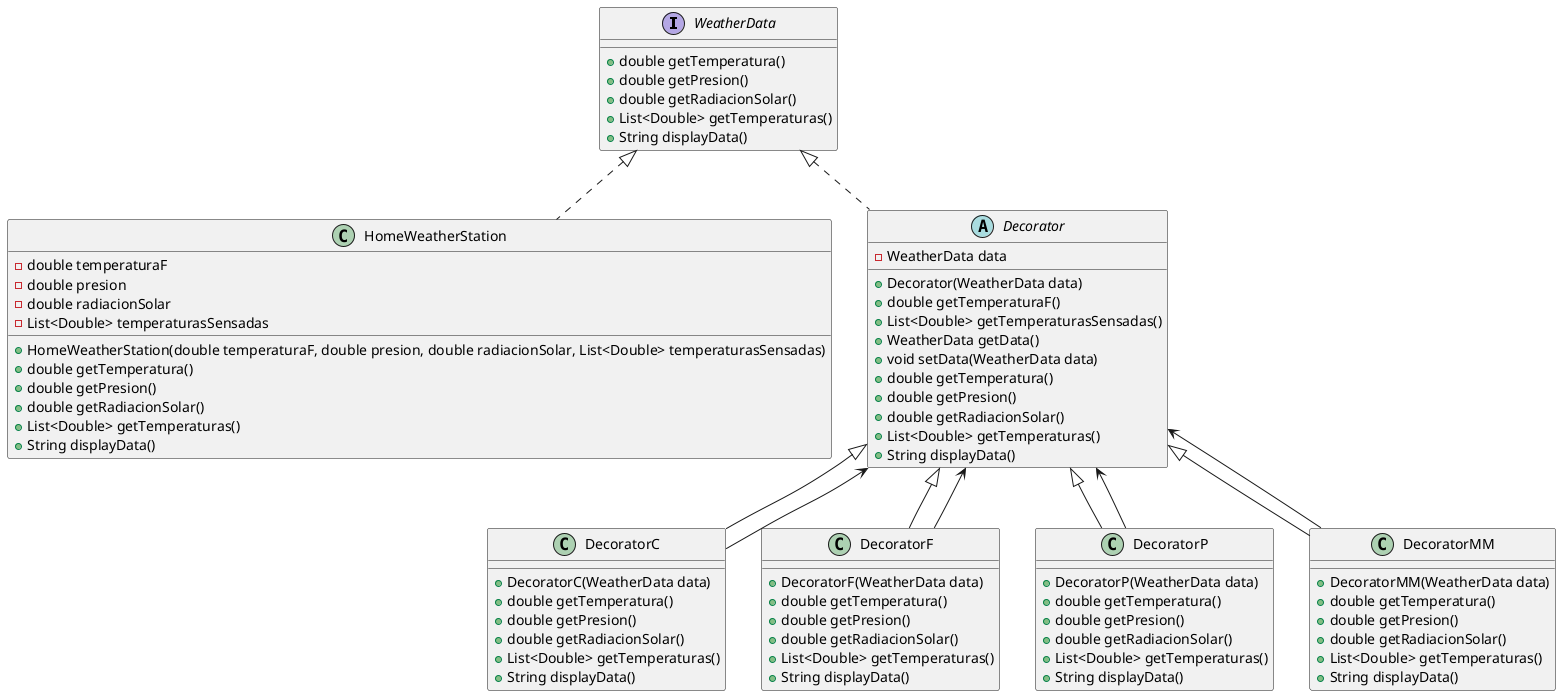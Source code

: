 @startuml

interface WeatherData {
    +double getTemperatura()
    +double getPresion()
    +double getRadiacionSolar()
    +List<Double> getTemperaturas()
    +String displayData()
}

class HomeWeatherStation implements WeatherData {
    -double temperaturaF
    -double presion
    -double radiacionSolar
    -List<Double> temperaturasSensadas
    +HomeWeatherStation(double temperaturaF, double presion, double radiacionSolar, List<Double> temperaturasSensadas)
    +double getTemperatura()
    +double getPresion()
    +double getRadiacionSolar()
    +List<Double> getTemperaturas()
    +String displayData()
}

abstract class Decorator implements WeatherData {
    -WeatherData data
    +Decorator(WeatherData data)
    +double getTemperaturaF()
    +List<Double> getTemperaturasSensadas()
    +WeatherData getData()
    +void setData(WeatherData data)
    +double getTemperatura()
    +double getPresion()
    +double getRadiacionSolar()
    +List<Double> getTemperaturas()
    +String displayData()
}

class DecoratorC extends Decorator {
    +DecoratorC(WeatherData data)
    +double getTemperatura()
    +double getPresion()
    +double getRadiacionSolar()
    +List<Double> getTemperaturas()
    +String displayData()
}

class DecoratorF extends Decorator {
    +DecoratorF(WeatherData data)
    +double getTemperatura()
    +double getPresion()
    +double getRadiacionSolar()
    +List<Double> getTemperaturas()
    +String displayData()
}

class DecoratorP extends Decorator {
    +DecoratorP(WeatherData data)
    +double getTemperatura()
    +double getPresion()
    +double getRadiacionSolar()
    +List<Double> getTemperaturas()
    +String displayData()
}

class DecoratorMM extends Decorator {
    +DecoratorMM(WeatherData data)
    +double getTemperatura()
    +double getPresion()
    +double getRadiacionSolar()
    +List<Double> getTemperaturas()
    +String displayData()
}

Decorator <-- DecoratorC
Decorator <-- DecoratorF
Decorator <-- DecoratorP
Decorator <-- DecoratorMM

@enduml